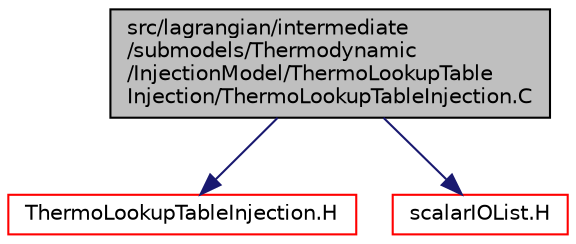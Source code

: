 digraph "src/lagrangian/intermediate/submodels/Thermodynamic/InjectionModel/ThermoLookupTableInjection/ThermoLookupTableInjection.C"
{
  bgcolor="transparent";
  edge [fontname="Helvetica",fontsize="10",labelfontname="Helvetica",labelfontsize="10"];
  node [fontname="Helvetica",fontsize="10",shape=record];
  Node0 [label="src/lagrangian/intermediate\l/submodels/Thermodynamic\l/InjectionModel/ThermoLookupTable\lInjection/ThermoLookupTableInjection.C",height=0.2,width=0.4,color="black", fillcolor="grey75", style="filled", fontcolor="black"];
  Node0 -> Node1 [color="midnightblue",fontsize="10",style="solid",fontname="Helvetica"];
  Node1 [label="ThermoLookupTableInjection.H",height=0.2,width=0.4,color="red",URL="$a07022.html"];
  Node0 -> Node189 [color="midnightblue",fontsize="10",style="solid",fontname="Helvetica"];
  Node189 [label="scalarIOList.H",height=0.2,width=0.4,color="red",URL="$a13316.html"];
}
